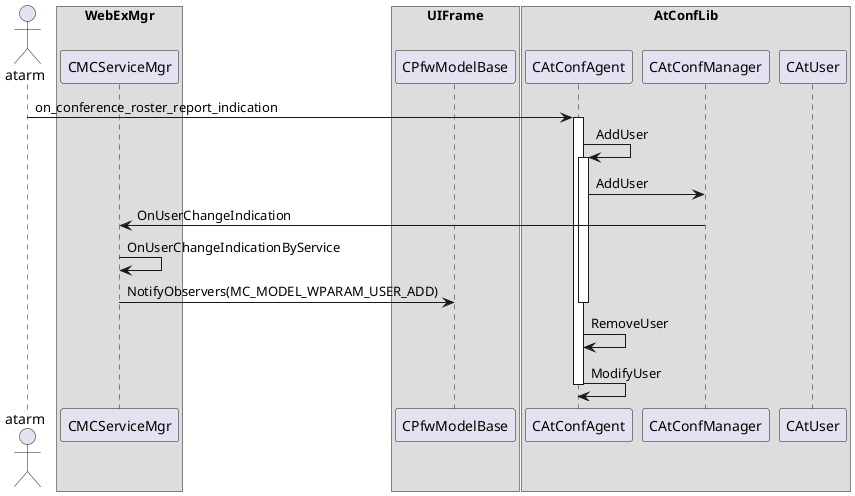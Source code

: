 @startuml


actor atarm


box "WebExMgr"

participant CMCServiceMgr

end box


box "UIFrame"

participant CPfwModelBase

end box

box "AtConfLib"

participant CAtConfAgent 
participant CAtConfManager
participant CAtUser

end box

atarm -> CAtConfAgent : on_conference_roster_report_indication
activate CAtConfAgent
CAtConfAgent -> CAtConfAgent : AddUser
activate CAtConfAgent
CAtConfAgent -> CAtConfManager : AddUser
CAtConfManager -> CMCServiceMgr : OnUserChangeIndication
CMCServiceMgr -> CMCServiceMgr : OnUserChangeIndicationByService
CMCServiceMgr -> CPfwModelBase : NotifyObservers(MC_MODEL_WPARAM_USER_ADD)
deactivate CAtConfAgent
CAtConfAgent -> CAtConfAgent : RemoveUser
CAtConfAgent -> CAtConfAgent : ModifyUser
deactivate CAtConfAgent


@enduml
